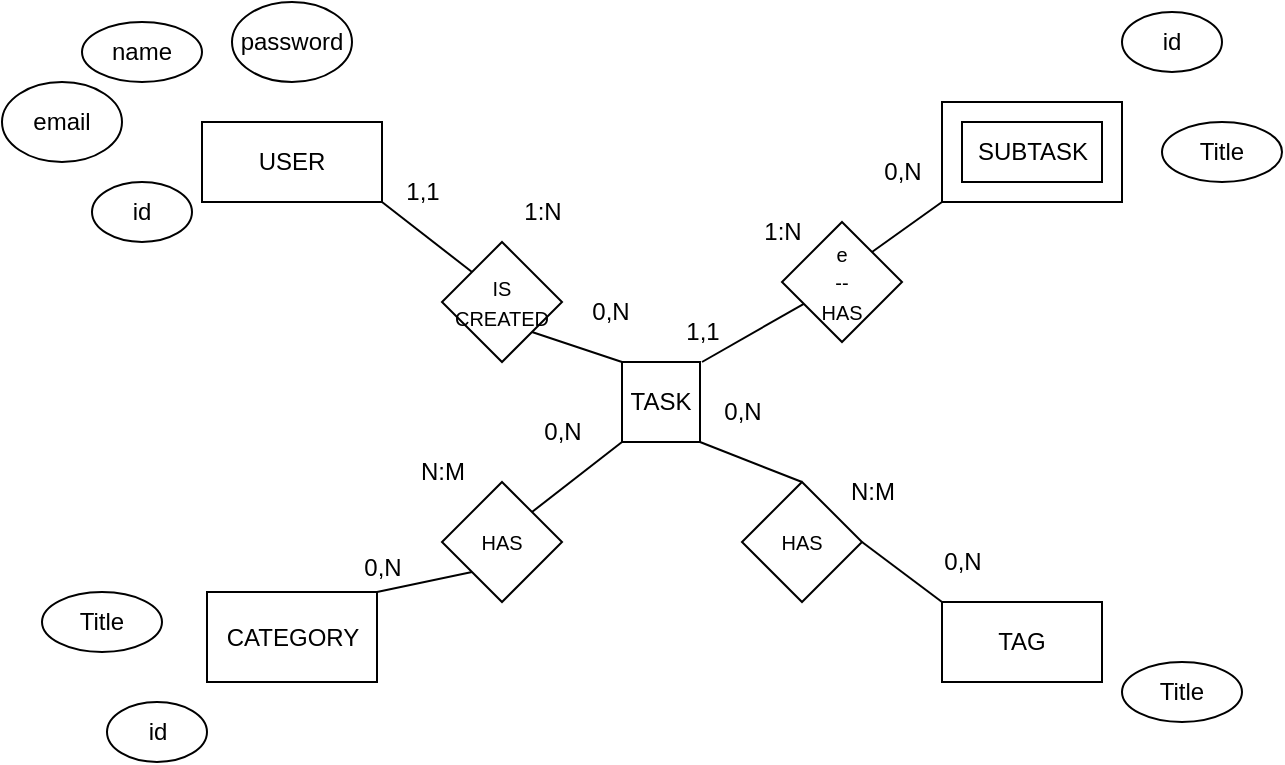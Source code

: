 <mxfile version="27.0.4">
  <diagram name="Página-1" id="dBTSzv81Snn0_r7zAIJG">
    <mxGraphModel grid="1" page="1" gridSize="10" guides="1" tooltips="1" connect="1" arrows="1" fold="1" pageScale="1" pageWidth="827" pageHeight="1169" math="0" shadow="0">
      <root>
        <mxCell id="0" />
        <mxCell id="1" parent="0" />
        <mxCell id="qLu4HTbHe-qSzmMp4FGI-1" value="TASK" style="rounded=0;whiteSpace=wrap;html=1;" vertex="1" parent="1">
          <mxGeometry x="400" y="320" width="39" height="40" as="geometry" />
        </mxCell>
        <mxCell id="qLu4HTbHe-qSzmMp4FGI-2" value="TAG" style="rounded=0;whiteSpace=wrap;html=1;" vertex="1" parent="1">
          <mxGeometry x="560" y="440" width="80" height="40" as="geometry" />
        </mxCell>
        <mxCell id="qLu4HTbHe-qSzmMp4FGI-3" value="CATEGORY" style="rounded=0;whiteSpace=wrap;html=1;" vertex="1" parent="1">
          <mxGeometry x="192.5" y="435" width="85" height="45" as="geometry" />
        </mxCell>
        <mxCell id="qLu4HTbHe-qSzmMp4FGI-5" value="USER" style="rounded=0;whiteSpace=wrap;html=1;" vertex="1" parent="1">
          <mxGeometry x="190" y="200" width="90" height="40" as="geometry" />
        </mxCell>
        <mxCell id="qLu4HTbHe-qSzmMp4FGI-6" value="&lt;font style=&quot;font-size: 10px;&quot;&gt;IS CREATED&lt;/font&gt;" style="rhombus;whiteSpace=wrap;html=1;" vertex="1" parent="1">
          <mxGeometry x="310" y="260" width="60" height="60" as="geometry" />
        </mxCell>
        <mxCell id="qLu4HTbHe-qSzmMp4FGI-7" value="&lt;font style=&quot;font-size: 10px;&quot;&gt;HAS&lt;/font&gt;" style="rhombus;whiteSpace=wrap;html=1;" vertex="1" parent="1">
          <mxGeometry x="310" y="380" width="60" height="60" as="geometry" />
        </mxCell>
        <mxCell id="qLu4HTbHe-qSzmMp4FGI-8" value="&lt;div&gt;&lt;font style=&quot;font-size: 10px;&quot;&gt;e&lt;/font&gt;&lt;/div&gt;&lt;div&gt;&lt;font style=&quot;font-size: 10px;&quot;&gt;--&lt;/font&gt;&lt;/div&gt;&lt;font style=&quot;font-size: 10px;&quot;&gt;HAS&lt;/font&gt;" style="rhombus;whiteSpace=wrap;html=1;" vertex="1" parent="1">
          <mxGeometry x="480" y="250" width="60" height="60" as="geometry" />
        </mxCell>
        <mxCell id="qLu4HTbHe-qSzmMp4FGI-9" value="&lt;font style=&quot;font-size: 10px;&quot;&gt;HAS&lt;/font&gt;" style="rhombus;whiteSpace=wrap;html=1;" vertex="1" parent="1">
          <mxGeometry x="460" y="380" width="60" height="60" as="geometry" />
        </mxCell>
        <mxCell id="qLu4HTbHe-qSzmMp4FGI-10" value="" style="endArrow=none;html=1;rounded=0;exitX=1;exitY=0;exitDx=0;exitDy=0;entryX=0;entryY=1;entryDx=0;entryDy=0;" edge="1" parent="1" source="qLu4HTbHe-qSzmMp4FGI-7" target="qLu4HTbHe-qSzmMp4FGI-1">
          <mxGeometry width="50" height="50" relative="1" as="geometry">
            <mxPoint x="430" y="400" as="sourcePoint" />
            <mxPoint x="480" y="350" as="targetPoint" />
          </mxGeometry>
        </mxCell>
        <mxCell id="qLu4HTbHe-qSzmMp4FGI-11" value="" style="endArrow=none;html=1;rounded=0;exitX=1;exitY=0;exitDx=0;exitDy=0;" edge="1" parent="1" target="qLu4HTbHe-qSzmMp4FGI-8">
          <mxGeometry width="50" height="50" relative="1" as="geometry">
            <mxPoint x="440" y="320" as="sourcePoint" />
            <mxPoint x="485" y="285" as="targetPoint" />
          </mxGeometry>
        </mxCell>
        <mxCell id="qLu4HTbHe-qSzmMp4FGI-12" value="" style="endArrow=none;html=1;rounded=0;exitX=1;exitY=0;exitDx=0;exitDy=0;entryX=0;entryY=1;entryDx=0;entryDy=0;entryPerimeter=0;" edge="1" parent="1" source="qLu4HTbHe-qSzmMp4FGI-8" target="lBLHn1LAzDYd-706KHIy-11">
          <mxGeometry width="50" height="50" relative="1" as="geometry">
            <mxPoint x="450" y="330" as="sourcePoint" />
            <mxPoint x="560" y="240" as="targetPoint" />
          </mxGeometry>
        </mxCell>
        <mxCell id="qLu4HTbHe-qSzmMp4FGI-13" value="" style="endArrow=none;html=1;rounded=0;exitX=0;exitY=0;exitDx=0;exitDy=0;entryX=1;entryY=1;entryDx=0;entryDy=0;" edge="1" parent="1" source="qLu4HTbHe-qSzmMp4FGI-1" target="qLu4HTbHe-qSzmMp4FGI-6">
          <mxGeometry width="50" height="50" relative="1" as="geometry">
            <mxPoint x="365" y="405" as="sourcePoint" />
            <mxPoint x="410" y="370" as="targetPoint" />
          </mxGeometry>
        </mxCell>
        <mxCell id="qLu4HTbHe-qSzmMp4FGI-14" value="" style="endArrow=none;html=1;rounded=0;exitX=0;exitY=0;exitDx=0;exitDy=0;entryX=1;entryY=1;entryDx=0;entryDy=0;" edge="1" parent="1" source="qLu4HTbHe-qSzmMp4FGI-6" target="qLu4HTbHe-qSzmMp4FGI-5">
          <mxGeometry width="50" height="50" relative="1" as="geometry">
            <mxPoint x="410" y="330" as="sourcePoint" />
            <mxPoint x="365" y="315" as="targetPoint" />
          </mxGeometry>
        </mxCell>
        <mxCell id="qLu4HTbHe-qSzmMp4FGI-15" value="" style="endArrow=none;html=1;rounded=0;exitX=0.5;exitY=0;exitDx=0;exitDy=0;entryX=1;entryY=1;entryDx=0;entryDy=0;" edge="1" parent="1" source="qLu4HTbHe-qSzmMp4FGI-9" target="qLu4HTbHe-qSzmMp4FGI-1">
          <mxGeometry width="50" height="50" relative="1" as="geometry">
            <mxPoint x="525" y="375" as="sourcePoint" />
            <mxPoint x="480" y="360" as="targetPoint" />
          </mxGeometry>
        </mxCell>
        <mxCell id="qLu4HTbHe-qSzmMp4FGI-16" value="" style="endArrow=none;html=1;rounded=0;exitX=0;exitY=0;exitDx=0;exitDy=0;entryX=1;entryY=0.5;entryDx=0;entryDy=0;" edge="1" parent="1" source="qLu4HTbHe-qSzmMp4FGI-2" target="qLu4HTbHe-qSzmMp4FGI-9">
          <mxGeometry width="50" height="50" relative="1" as="geometry">
            <mxPoint x="500" y="390" as="sourcePoint" />
            <mxPoint x="449" y="370" as="targetPoint" />
          </mxGeometry>
        </mxCell>
        <mxCell id="qLu4HTbHe-qSzmMp4FGI-17" value="" style="endArrow=none;html=1;rounded=0;exitX=1;exitY=0;exitDx=0;exitDy=0;entryX=0;entryY=1;entryDx=0;entryDy=0;" edge="1" parent="1" source="qLu4HTbHe-qSzmMp4FGI-3" target="qLu4HTbHe-qSzmMp4FGI-7">
          <mxGeometry width="50" height="50" relative="1" as="geometry">
            <mxPoint x="365" y="405" as="sourcePoint" />
            <mxPoint x="410" y="370" as="targetPoint" />
          </mxGeometry>
        </mxCell>
        <mxCell id="qLu4HTbHe-qSzmMp4FGI-18" value="name" style="ellipse;whiteSpace=wrap;html=1;" vertex="1" parent="1">
          <mxGeometry x="130" y="150" width="60" height="30" as="geometry" />
        </mxCell>
        <mxCell id="qLu4HTbHe-qSzmMp4FGI-19" value="email" style="ellipse;whiteSpace=wrap;html=1;" vertex="1" parent="1">
          <mxGeometry x="90" y="180" width="60" height="40" as="geometry" />
        </mxCell>
        <mxCell id="qLu4HTbHe-qSzmMp4FGI-20" value="password" style="ellipse;whiteSpace=wrap;html=1;" vertex="1" parent="1">
          <mxGeometry x="205" y="140" width="60" height="40" as="geometry" />
        </mxCell>
        <mxCell id="qLu4HTbHe-qSzmMp4FGI-22" value="id" style="ellipse;whiteSpace=wrap;html=1;" vertex="1" parent="1">
          <mxGeometry x="135" y="230" width="50" height="30" as="geometry" />
        </mxCell>
        <mxCell id="qLu4HTbHe-qSzmMp4FGI-23" value="id" style="ellipse;whiteSpace=wrap;html=1;" vertex="1" parent="1">
          <mxGeometry x="650" y="145" width="50" height="30" as="geometry" />
        </mxCell>
        <mxCell id="qLu4HTbHe-qSzmMp4FGI-24" value="id" style="ellipse;whiteSpace=wrap;html=1;" vertex="1" parent="1">
          <mxGeometry x="142.5" y="490" width="50" height="30" as="geometry" />
        </mxCell>
        <mxCell id="qLu4HTbHe-qSzmMp4FGI-25" value="Title" style="ellipse;whiteSpace=wrap;html=1;" vertex="1" parent="1">
          <mxGeometry x="670" y="200" width="60" height="30" as="geometry" />
        </mxCell>
        <mxCell id="qLu4HTbHe-qSzmMp4FGI-26" value="Title" style="ellipse;whiteSpace=wrap;html=1;" vertex="1" parent="1">
          <mxGeometry x="110" y="435" width="60" height="30" as="geometry" />
        </mxCell>
        <mxCell id="qLu4HTbHe-qSzmMp4FGI-27" value="Title" style="ellipse;whiteSpace=wrap;html=1;" vertex="1" parent="1">
          <mxGeometry x="650" y="470" width="60" height="30" as="geometry" />
        </mxCell>
        <mxCell id="qLu4HTbHe-qSzmMp4FGI-28" value="0,N" style="text;html=1;align=center;verticalAlign=middle;resizable=0;points=[];autosize=1;strokeColor=none;fillColor=none;" vertex="1" parent="1">
          <mxGeometry x="260" y="408" width="40" height="30" as="geometry" />
        </mxCell>
        <mxCell id="qLu4HTbHe-qSzmMp4FGI-29" value="0,N" style="text;html=1;align=center;verticalAlign=middle;resizable=0;points=[];autosize=1;strokeColor=none;fillColor=none;" vertex="1" parent="1">
          <mxGeometry x="350" y="340" width="40" height="30" as="geometry" />
        </mxCell>
        <mxCell id="lBLHn1LAzDYd-706KHIy-1" value="0,N" style="text;html=1;align=center;verticalAlign=middle;resizable=0;points=[];autosize=1;strokeColor=none;fillColor=none;" vertex="1" parent="1">
          <mxGeometry x="440" y="330" width="40" height="30" as="geometry" />
        </mxCell>
        <mxCell id="lBLHn1LAzDYd-706KHIy-2" value="0,N" style="text;html=1;align=center;verticalAlign=middle;resizable=0;points=[];autosize=1;strokeColor=none;fillColor=none;" vertex="1" parent="1">
          <mxGeometry x="550" y="405" width="40" height="30" as="geometry" />
        </mxCell>
        <mxCell id="lBLHn1LAzDYd-706KHIy-3" value="0,N" style="text;html=1;align=center;verticalAlign=middle;resizable=0;points=[];autosize=1;strokeColor=none;fillColor=none;" vertex="1" parent="1">
          <mxGeometry x="520" y="210" width="40" height="30" as="geometry" />
        </mxCell>
        <mxCell id="lBLHn1LAzDYd-706KHIy-4" value="1,1" style="text;html=1;align=center;verticalAlign=middle;resizable=0;points=[];autosize=1;strokeColor=none;fillColor=none;" vertex="1" parent="1">
          <mxGeometry x="420" y="290" width="40" height="30" as="geometry" />
        </mxCell>
        <mxCell id="lBLHn1LAzDYd-706KHIy-5" value="0,N" style="text;html=1;align=center;verticalAlign=middle;resizable=0;points=[];autosize=1;strokeColor=none;fillColor=none;" vertex="1" parent="1">
          <mxGeometry x="374" y="280" width="40" height="30" as="geometry" />
        </mxCell>
        <mxCell id="lBLHn1LAzDYd-706KHIy-6" value="1,1" style="text;html=1;align=center;verticalAlign=middle;resizable=0;points=[];autosize=1;strokeColor=none;fillColor=none;" vertex="1" parent="1">
          <mxGeometry x="280" y="220" width="40" height="30" as="geometry" />
        </mxCell>
        <mxCell id="lBLHn1LAzDYd-706KHIy-7" value="N:M" style="text;html=1;align=center;verticalAlign=middle;resizable=0;points=[];autosize=1;strokeColor=none;fillColor=none;" vertex="1" parent="1">
          <mxGeometry x="285" y="360" width="50" height="30" as="geometry" />
        </mxCell>
        <mxCell id="lBLHn1LAzDYd-706KHIy-8" value="1:N" style="text;html=1;align=center;verticalAlign=middle;resizable=0;points=[];autosize=1;strokeColor=none;fillColor=none;" vertex="1" parent="1">
          <mxGeometry x="340" y="230" width="40" height="30" as="geometry" />
        </mxCell>
        <mxCell id="lBLHn1LAzDYd-706KHIy-9" value="1:N" style="text;html=1;align=center;verticalAlign=middle;resizable=0;points=[];autosize=1;strokeColor=none;fillColor=none;" vertex="1" parent="1">
          <mxGeometry x="460" y="240" width="40" height="30" as="geometry" />
        </mxCell>
        <mxCell id="lBLHn1LAzDYd-706KHIy-10" value="N:M" style="text;html=1;align=center;verticalAlign=middle;resizable=0;points=[];autosize=1;strokeColor=none;fillColor=none;" vertex="1" parent="1">
          <mxGeometry x="500" y="370" width="50" height="30" as="geometry" />
        </mxCell>
        <mxCell id="lBLHn1LAzDYd-706KHIy-11" value="" style="verticalLabelPosition=bottom;verticalAlign=top;html=1;shape=mxgraph.basic.frame;dx=10;whiteSpace=wrap;" vertex="1" parent="1">
          <mxGeometry x="560" y="190" width="90" height="50" as="geometry" />
        </mxCell>
        <mxCell id="lBLHn1LAzDYd-706KHIy-12" value="&lt;span style=&quot;text-wrap-mode: wrap;&quot;&gt;SUBTASK&lt;/span&gt;" style="text;html=1;align=center;verticalAlign=middle;resizable=0;points=[];autosize=1;strokeColor=none;fillColor=none;" vertex="1" parent="1">
          <mxGeometry x="565" y="200" width="80" height="30" as="geometry" />
        </mxCell>
      </root>
    </mxGraphModel>
  </diagram>
</mxfile>
